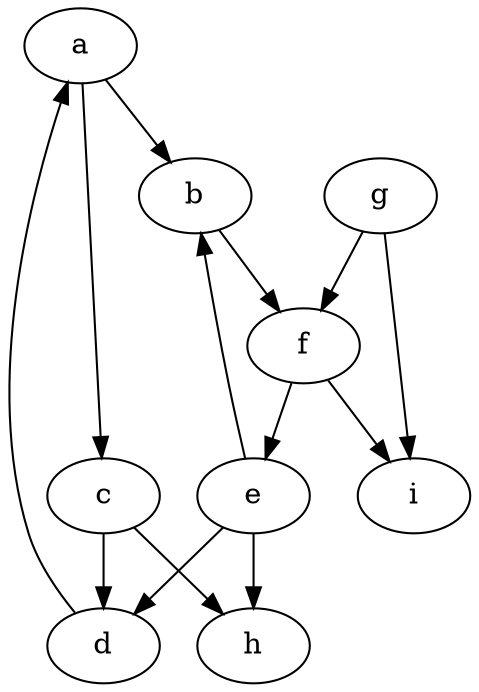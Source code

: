 Digraph {
a [label="a"];
b [label="b"];
c [label="c"];
d [label="d"];
e [label="e"];
f [label="f"];
g [label="g"];
h [label="h"];
i [label="i"];

a->b [label=""];
a->c [label=""];
b->f [label=""];
c->d [label=""];
c->h [label=""];
d->a [label=""];
e->d [label=""];
e->b [label=""];
e->h [label=""];
f->e [label=""];
f->i [label=""];
g->i [label=""];
g->f [label=""];
	
}
